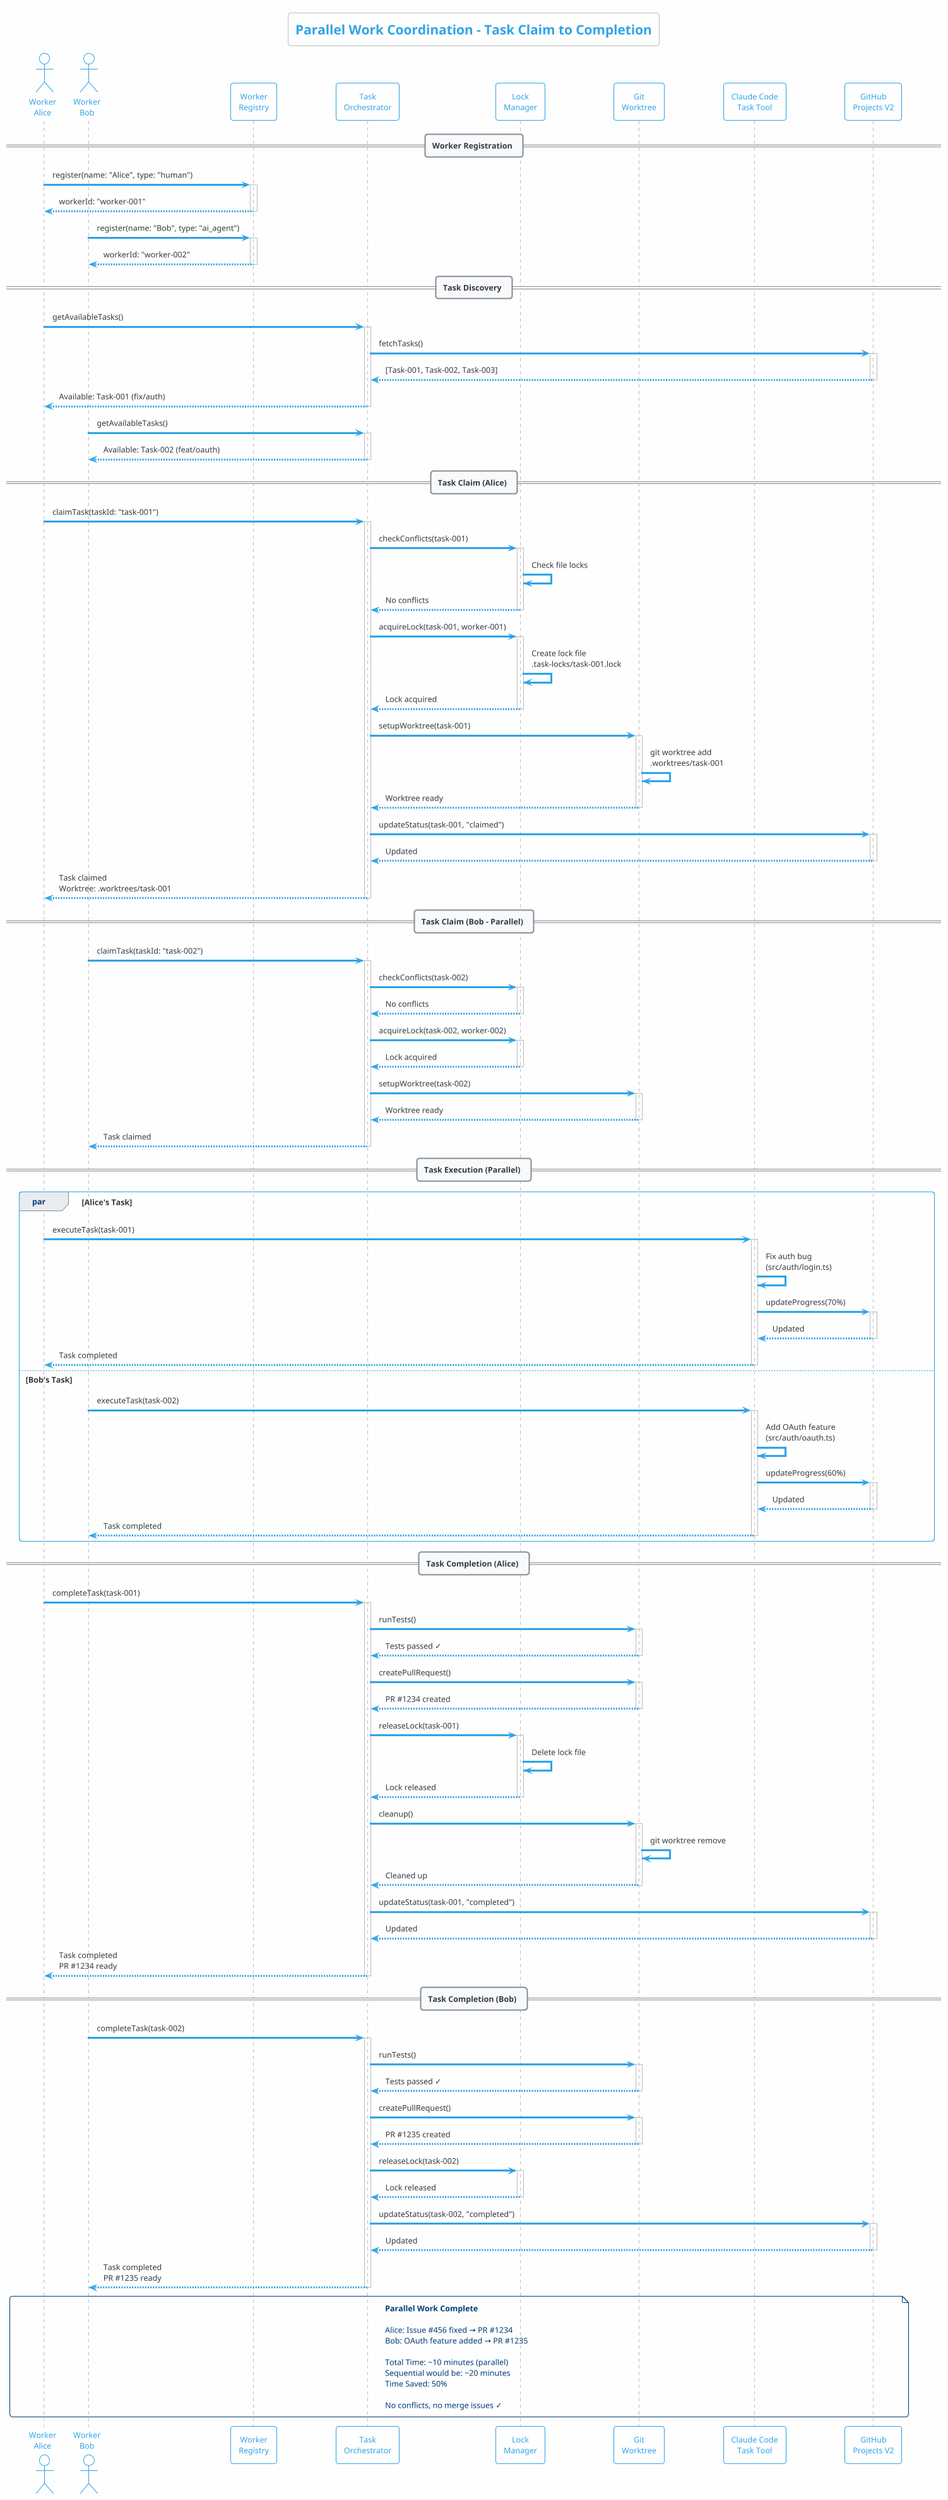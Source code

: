 @startuml Parallel Work Coordination Flow
!theme cerulean-outline
skinparam backgroundColor #FEFEFE

title Parallel Work Coordination - Task Claim to Completion

actor "Worker\nAlice" as Alice
actor "Worker\nBob" as Bob
participant "Worker\nRegistry" as Registry
participant "Task\nOrchestrator" as Orchestrator
participant "Lock\nManager" as LockMgr
participant "Git\nWorktree" as Worktree
participant "Claude Code\nTask Tool" as TaskTool
participant "GitHub\nProjects V2" as Projects

== Worker Registration ==
Alice -> Registry: register(name: "Alice", type: "human")
activate Registry
Registry --> Alice: workerId: "worker-001"
deactivate Registry

Bob -> Registry: register(name: "Bob", type: "ai_agent")
activate Registry
Registry --> Bob: workerId: "worker-002"
deactivate Registry

== Task Discovery ==
Alice -> Orchestrator: getAvailableTasks()
activate Orchestrator
Orchestrator -> Projects: fetchTasks()
activate Projects
Projects --> Orchestrator: [Task-001, Task-002, Task-003]
deactivate Projects
Orchestrator --> Alice: Available: Task-001 (fix/auth)
deactivate Orchestrator

Bob -> Orchestrator: getAvailableTasks()
activate Orchestrator
Orchestrator --> Bob: Available: Task-002 (feat/oauth)
deactivate Orchestrator

== Task Claim (Alice) ==
Alice -> Orchestrator: claimTask(taskId: "task-001")
activate Orchestrator

Orchestrator -> LockMgr: checkConflicts(task-001)
activate LockMgr
LockMgr -> LockMgr: Check file locks
LockMgr --> Orchestrator: No conflicts
deactivate LockMgr

Orchestrator -> LockMgr: acquireLock(task-001, worker-001)
activate LockMgr
LockMgr -> LockMgr: Create lock file\n.task-locks/task-001.lock
LockMgr --> Orchestrator: Lock acquired
deactivate LockMgr

Orchestrator -> Worktree: setupWorktree(task-001)
activate Worktree
Worktree -> Worktree: git worktree add\n.worktrees/task-001
Worktree --> Orchestrator: Worktree ready
deactivate Worktree

Orchestrator -> Projects: updateStatus(task-001, "claimed")
activate Projects
Projects --> Orchestrator: Updated
deactivate Projects

Orchestrator --> Alice: Task claimed\nWorktree: .worktrees/task-001
deactivate Orchestrator

== Task Claim (Bob - Parallel) ==
Bob -> Orchestrator: claimTask(taskId: "task-002")
activate Orchestrator

Orchestrator -> LockMgr: checkConflicts(task-002)
activate LockMgr
LockMgr --> Orchestrator: No conflicts
deactivate LockMgr

Orchestrator -> LockMgr: acquireLock(task-002, worker-002)
activate LockMgr
LockMgr --> Orchestrator: Lock acquired
deactivate LockMgr

Orchestrator -> Worktree: setupWorktree(task-002)
activate Worktree
Worktree --> Orchestrator: Worktree ready
deactivate Worktree

Orchestrator --> Bob: Task claimed
deactivate Orchestrator

== Task Execution (Parallel) ==
par Alice's Task
  Alice -> TaskTool: executeTask(task-001)
  activate TaskTool
  TaskTool -> TaskTool: Fix auth bug\n(src/auth/login.ts)
  TaskTool -> Projects: updateProgress(70%)
  activate Projects
  Projects --> TaskTool: Updated
  deactivate Projects
  TaskTool --> Alice: Task completed
  deactivate TaskTool
else Bob's Task
  Bob -> TaskTool: executeTask(task-002)
  activate TaskTool
  TaskTool -> TaskTool: Add OAuth feature\n(src/auth/oauth.ts)
  TaskTool -> Projects: updateProgress(60%)
  activate Projects
  Projects --> TaskTool: Updated
  deactivate Projects
  TaskTool --> Bob: Task completed
  deactivate TaskTool
end

== Task Completion (Alice) ==
Alice -> Orchestrator: completeTask(task-001)
activate Orchestrator

Orchestrator -> Worktree: runTests()
activate Worktree
Worktree --> Orchestrator: Tests passed ✓
deactivate Worktree

Orchestrator -> Worktree: createPullRequest()
activate Worktree
Worktree --> Orchestrator: PR #1234 created
deactivate Worktree

Orchestrator -> LockMgr: releaseLock(task-001)
activate LockMgr
LockMgr -> LockMgr: Delete lock file
LockMgr --> Orchestrator: Lock released
deactivate LockMgr

Orchestrator -> Worktree: cleanup()
activate Worktree
Worktree -> Worktree: git worktree remove
Worktree --> Orchestrator: Cleaned up
deactivate Worktree

Orchestrator -> Projects: updateStatus(task-001, "completed")
activate Projects
Projects --> Orchestrator: Updated
deactivate Projects

Orchestrator --> Alice: Task completed\nPR #1234 ready
deactivate Orchestrator

== Task Completion (Bob) ==
Bob -> Orchestrator: completeTask(task-002)
activate Orchestrator
Orchestrator -> Worktree: runTests()
activate Worktree
Worktree --> Orchestrator: Tests passed ✓
deactivate Worktree
Orchestrator -> Worktree: createPullRequest()
activate Worktree
Worktree --> Orchestrator: PR #1235 created
deactivate Worktree
Orchestrator -> LockMgr: releaseLock(task-002)
activate LockMgr
LockMgr --> Orchestrator: Lock released
deactivate LockMgr
Orchestrator -> Projects: updateStatus(task-002, "completed")
activate Projects
Projects --> Orchestrator: Updated
deactivate Projects
Orchestrator --> Bob: Task completed\nPR #1235 ready
deactivate Orchestrator

note over Alice, Projects
  **Parallel Work Complete**

  Alice: Issue #456 fixed → PR #1234
  Bob: OAuth feature added → PR #1235

  Total Time: ~10 minutes (parallel)
  Sequential would be: ~20 minutes
  Time Saved: 50%

  No conflicts, no merge issues ✓
end note

@enduml
